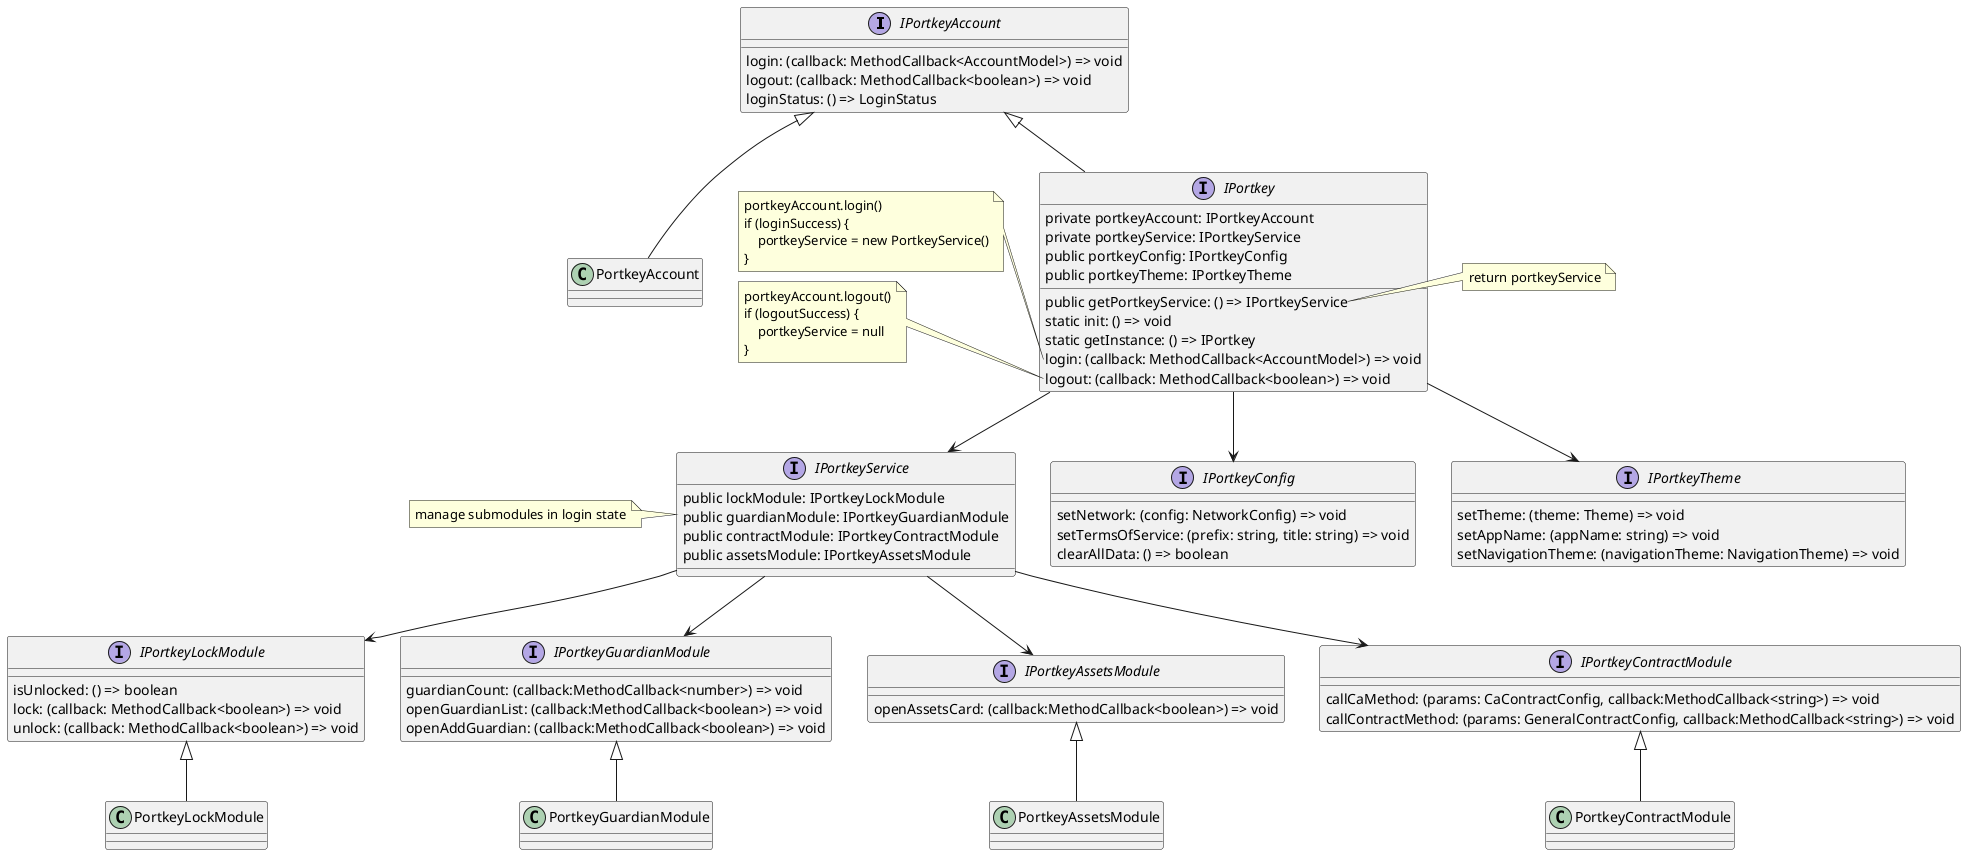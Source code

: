 @startuml module

interface IPortkeyAccount {
    login: (callback: MethodCallback<AccountModel>) => void
    logout: (callback: MethodCallback<boolean>) => void
    loginStatus: () => LoginStatus
}

interface IPortkeyLockModule{
    isUnlocked: () => boolean
    lock: (callback: MethodCallback<boolean>) => void
    unlock: (callback: MethodCallback<boolean>) => void
}

interface IPortkeyGuardianModule{
    guardianCount: (callback:MethodCallback<number>) => void
    openGuardianList: (callback:MethodCallback<boolean>) => void
    openAddGuardian: (callback:MethodCallback<boolean>) => void
}

interface IPortkeyAssetsModule{
    openAssetsCard: (callback:MethodCallback<boolean>) => void
}

interface IPortkeyContractModule {
    callCaMethod: (params: CaContractConfig, callback:MethodCallback<string>) => void
    callContractMethod: (params: GeneralContractConfig, callback:MethodCallback<string>) => void
}

interface IPortkeyConfig {
    setNetwork: (config: NetworkConfig) => void
    setTermsOfService: (prefix: string, title: string) => void
    clearAllData: () => boolean
}

interface IPortkeyTheme {
    setTheme: (theme: Theme) => void
    setAppName: (appName: string) => void
    setNavigationTheme: (navigationTheme: NavigationTheme) => void
}

interface IPortkeyService {
    public lockModule: IPortkeyLockModule
    public guardianModule: IPortkeyGuardianModule
    public contractModule: IPortkeyContractModule
    public assetsModule: IPortkeyAssetsModule
}

note left of IPortkeyService
    manage submodules in login state
end note

interface IPortkey implements IPortkeyAccount {
    private portkeyAccount: IPortkeyAccount
    private portkeyService: IPortkeyService
    public getPortkeyService: () => IPortkeyService
    public portkeyConfig: IPortkeyConfig
    public portkeyTheme: IPortkeyTheme

    static init: () => void
    static getInstance: () => IPortkey
    login: (callback: MethodCallback<AccountModel>) => void
    logout: (callback: MethodCallback<boolean>) => void
}

note right of IPortkey::getPortkeyService
    return portkeyService
end note

note left of IPortkey::login
    portkeyAccount.login()
    if (loginSuccess) {
        portkeyService = new PortkeyService()
    }
end note

note left of IPortkey::logout
    portkeyAccount.logout()
    if (logoutSuccess) {
        portkeyService = null
    }
end note

class PortkeyAccount extends IPortkeyAccount{
    
}

class PortkeyLockModule extends IPortkeyLockModule{
    
}

class PortkeyGuardianModule extends IPortkeyGuardianModule{
    
}

class PortkeyAssetsModule extends IPortkeyAssetsModule{
    
}

class PortkeyContractModule extends IPortkeyContractModule{
    
}

IPortkeyService --> IPortkeyLockModule
IPortkeyService --> IPortkeyGuardianModule
IPortkeyService --> IPortkeyContractModule
IPortkeyService --> IPortkeyAssetsModule
IPortkey --> IPortkeyService
IPortkey --> IPortkeyConfig
IPortkey --> IPortkeyTheme

@enduml